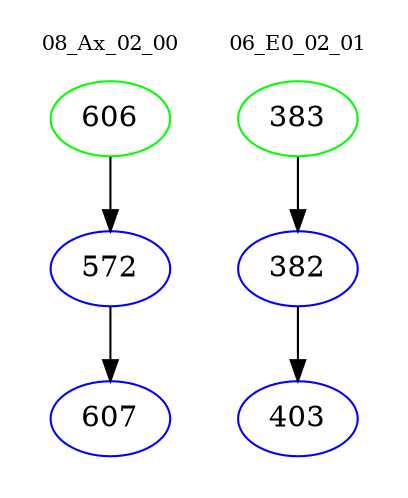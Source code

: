 digraph{
subgraph cluster_0 {
color = white
label = "08_Ax_02_00";
fontsize=10;
T0_606 [label="606", color="green"]
T0_606 -> T0_572 [color="black"]
T0_572 [label="572", color="blue"]
T0_572 -> T0_607 [color="black"]
T0_607 [label="607", color="blue"]
}
subgraph cluster_1 {
color = white
label = "06_E0_02_01";
fontsize=10;
T1_383 [label="383", color="green"]
T1_383 -> T1_382 [color="black"]
T1_382 [label="382", color="blue"]
T1_382 -> T1_403 [color="black"]
T1_403 [label="403", color="blue"]
}
}
